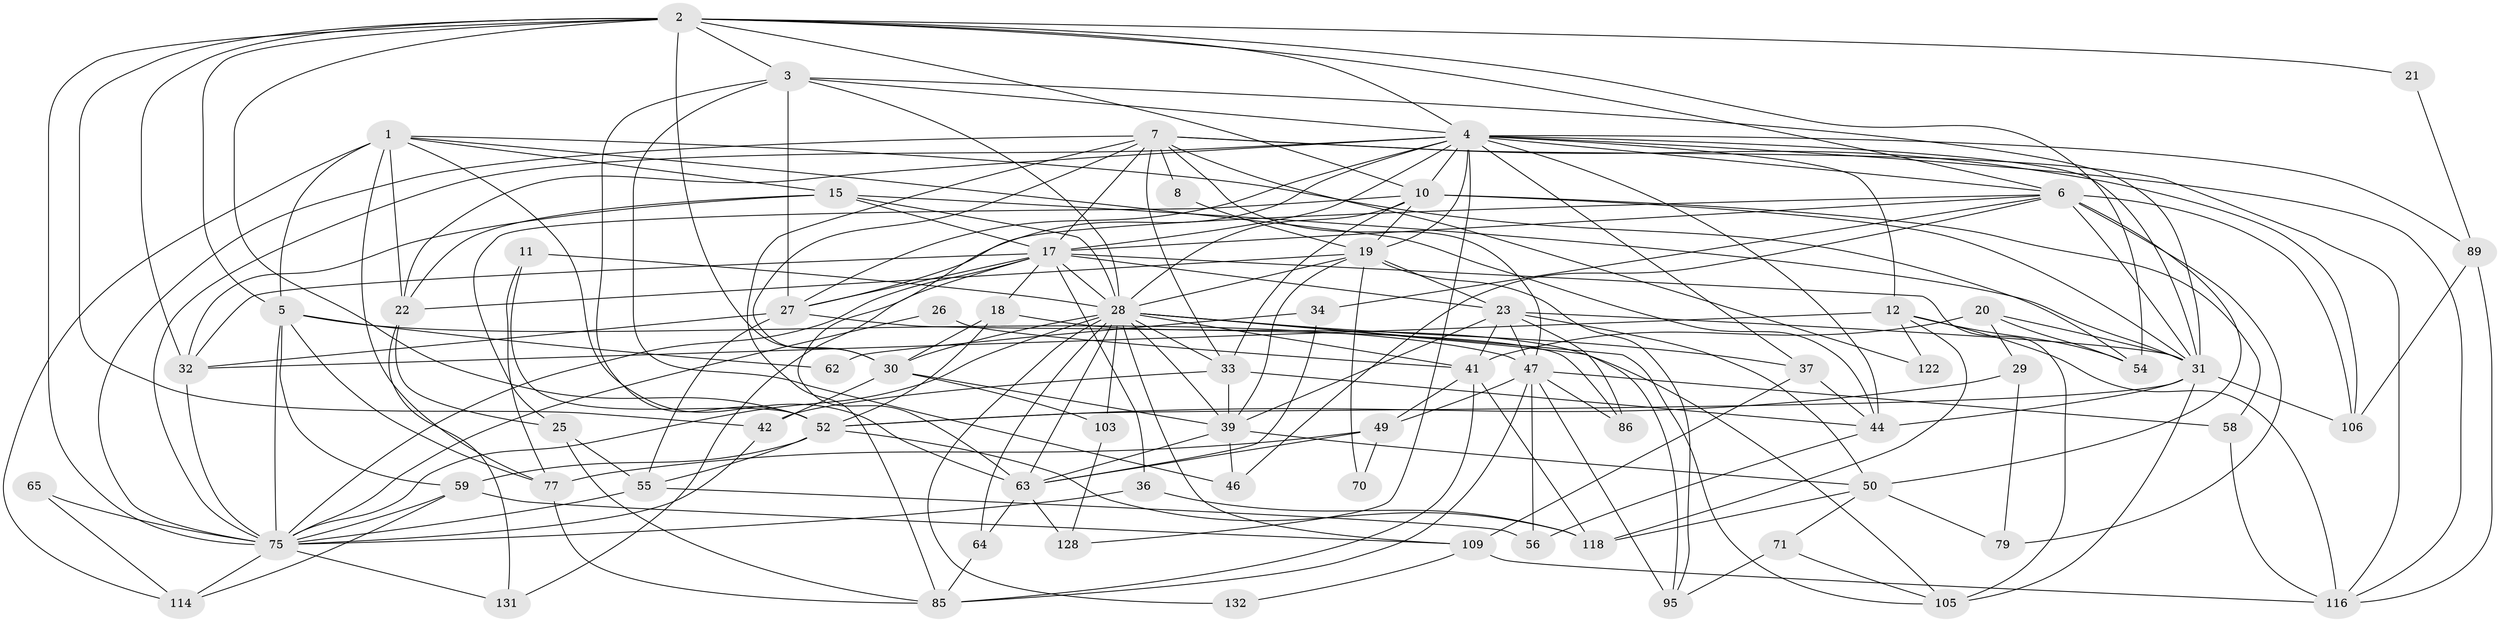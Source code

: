 // original degree distribution, {5: 0.2014388489208633, 3: 0.2158273381294964, 6: 0.1366906474820144, 7: 0.014388489208633094, 2: 0.18705035971223022, 4: 0.2302158273381295, 8: 0.007194244604316547, 10: 0.007194244604316547}
// Generated by graph-tools (version 1.1) at 2025/15/03/09/25 04:15:05]
// undirected, 69 vertices, 198 edges
graph export_dot {
graph [start="1"]
  node [color=gray90,style=filled];
  1 [super="+123+98"];
  2 [super="+16"];
  3 [super="+88"];
  4 [super="+13+102"];
  5 [super="+9"];
  6 [super="+14"];
  7 [super="+91"];
  8;
  10 [super="+134"];
  11;
  12 [super="+82"];
  15 [super="+129"];
  17 [super="+92+57+61"];
  18 [super="+93"];
  19 [super="+51"];
  20;
  21;
  22 [super="+66"];
  23 [super="+60+35"];
  25;
  26;
  27 [super="+120"];
  28 [super="+107+90+74"];
  29 [super="+73"];
  30 [super="+99"];
  31 [super="+45"];
  32;
  33 [super="+126+133"];
  34;
  36;
  37 [super="+48"];
  39 [super="+100+110+104"];
  41 [super="+43"];
  42;
  44 [super="+84"];
  46;
  47 [super="+83+101"];
  49;
  50 [super="+78+124"];
  52 [super="+81+72"];
  54;
  55;
  56;
  58;
  59 [super="+69"];
  62;
  63 [super="+121"];
  64 [super="+113"];
  65;
  70;
  71;
  75 [super="+139+80"];
  77;
  79;
  85 [super="+111"];
  86;
  89;
  95;
  103 [super="+138"];
  105;
  106;
  109;
  114;
  116 [super="+136"];
  118;
  122;
  128;
  131;
  132;
  1 -- 63;
  1 -- 5 [weight=2];
  1 -- 114;
  1 -- 54;
  1 -- 22;
  1 -- 77;
  1 -- 44;
  1 -- 15;
  2 -- 42;
  2 -- 32;
  2 -- 10;
  2 -- 21;
  2 -- 3;
  2 -- 4;
  2 -- 5;
  2 -- 6;
  2 -- 75;
  2 -- 52;
  2 -- 54;
  2 -- 30;
  3 -- 52;
  3 -- 46;
  3 -- 27;
  3 -- 4;
  3 -- 31;
  3 -- 28;
  4 -- 128;
  4 -- 37;
  4 -- 10;
  4 -- 17;
  4 -- 22;
  4 -- 89;
  4 -- 27;
  4 -- 63;
  4 -- 116;
  4 -- 12;
  4 -- 75;
  4 -- 6;
  4 -- 19;
  4 -- 44;
  4 -- 31;
  5 -- 62;
  5 -- 77;
  5 -- 47;
  5 -- 59;
  5 -- 75 [weight=2];
  6 -- 17;
  6 -- 27;
  6 -- 34;
  6 -- 79;
  6 -- 106;
  6 -- 46;
  6 -- 50;
  6 -- 31;
  7 -- 116;
  7 -- 75;
  7 -- 30;
  7 -- 33;
  7 -- 122;
  7 -- 8;
  7 -- 106;
  7 -- 47;
  7 -- 85;
  7 -- 17;
  8 -- 19;
  10 -- 58;
  10 -- 33;
  10 -- 19;
  10 -- 25;
  10 -- 31;
  10 -- 28;
  11 -- 77;
  11 -- 52;
  11 -- 28;
  12 -- 54;
  12 -- 122;
  12 -- 32;
  12 -- 116;
  12 -- 118;
  15 -- 32;
  15 -- 17;
  15 -- 22;
  15 -- 28;
  15 -- 31;
  17 -- 23;
  17 -- 36;
  17 -- 105 [weight=2];
  17 -- 32;
  17 -- 18;
  17 -- 131;
  17 -- 75;
  17 -- 27;
  17 -- 28;
  18 -- 105;
  18 -- 52;
  18 -- 30 [weight=2];
  19 -- 70;
  19 -- 39;
  19 -- 22;
  19 -- 95;
  19 -- 23;
  19 -- 28;
  20 -- 31;
  20 -- 41;
  20 -- 54;
  20 -- 29;
  21 -- 89;
  22 -- 131;
  22 -- 25;
  23 -- 86;
  23 -- 50;
  23 -- 39;
  23 -- 47;
  23 -- 41;
  23 -- 31;
  25 -- 55;
  25 -- 85;
  26 -- 75;
  26 -- 41;
  27 -- 32;
  27 -- 86;
  27 -- 55;
  28 -- 37;
  28 -- 132;
  28 -- 103;
  28 -- 105;
  28 -- 109;
  28 -- 30;
  28 -- 95;
  28 -- 64;
  28 -- 33;
  28 -- 39;
  28 -- 41;
  28 -- 75;
  28 -- 63;
  29 -- 52;
  29 -- 79;
  30 -- 103;
  30 -- 39;
  30 -- 42;
  31 -- 105;
  31 -- 52;
  31 -- 106;
  31 -- 44;
  32 -- 75;
  33 -- 42;
  33 -- 39 [weight=2];
  33 -- 44;
  34 -- 62;
  34 -- 63;
  36 -- 118;
  36 -- 75;
  37 -- 109;
  37 -- 44;
  39 -- 50;
  39 -- 46;
  39 -- 63;
  41 -- 85;
  41 -- 49;
  41 -- 118;
  42 -- 75;
  44 -- 56;
  47 -- 49 [weight=2];
  47 -- 95 [weight=2];
  47 -- 86;
  47 -- 58;
  47 -- 85;
  47 -- 56;
  49 -- 63;
  49 -- 77;
  49 -- 70;
  50 -- 118;
  50 -- 71;
  50 -- 79;
  52 -- 55;
  52 -- 59;
  52 -- 118;
  55 -- 56;
  55 -- 75;
  58 -- 116;
  59 -- 114;
  59 -- 75;
  59 -- 109;
  63 -- 128;
  63 -- 64;
  64 -- 85;
  65 -- 114;
  65 -- 75;
  71 -- 105;
  71 -- 95;
  75 -- 131;
  75 -- 114;
  77 -- 85;
  89 -- 106;
  89 -- 116;
  103 -- 128;
  109 -- 132;
  109 -- 116;
}
